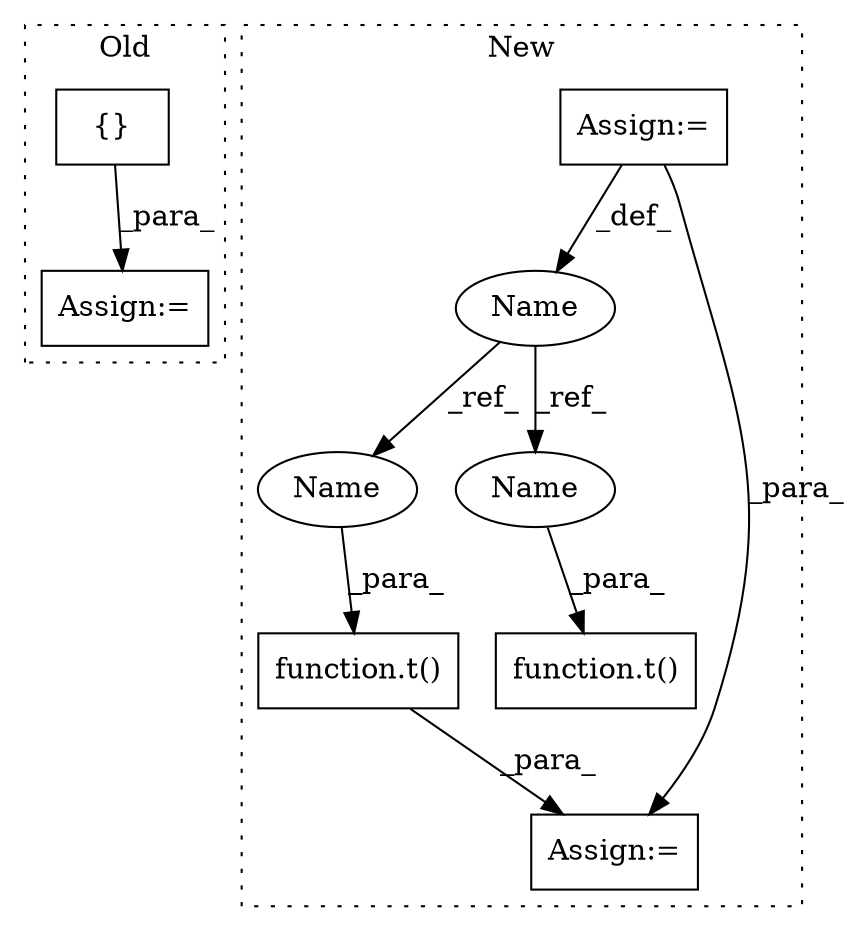 digraph G {
subgraph cluster0 {
1 [label="{}" a="59" s="937,982" l="1,0" shape="box"];
6 [label="Assign:=" a="68" s="934" l="3" shape="box"];
label = "Old";
style="dotted";
}
subgraph cluster1 {
2 [label="function.t()" a="75" s="1571,1576" l="2,1" shape="box"];
3 [label="Name" a="87" s="1480" l="3" shape="ellipse"];
4 [label="function.t()" a="75" s="1785,1796" l="2,1" shape="box"];
5 [label="Assign:=" a="68" s="1483" l="3" shape="box"];
7 [label="Assign:=" a="68" s="1782" l="3" shape="box"];
8 [label="Name" a="87" s="1787" l="3" shape="ellipse"];
9 [label="Name" a="87" s="1573" l="3" shape="ellipse"];
label = "New";
style="dotted";
}
1 -> 6 [label="_para_"];
3 -> 9 [label="_ref_"];
3 -> 8 [label="_ref_"];
4 -> 7 [label="_para_"];
5 -> 7 [label="_para_"];
5 -> 3 [label="_def_"];
8 -> 4 [label="_para_"];
9 -> 2 [label="_para_"];
}